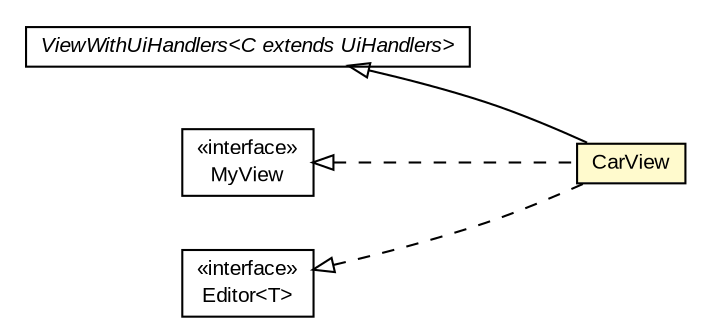 #!/usr/local/bin/dot
#
# Class diagram 
# Generated by UMLGraph version R5_6-24-gf6e263 (http://www.umlgraph.org/)
#

digraph G {
	edge [fontname="arial",fontsize=10,labelfontname="arial",labelfontsize=10];
	node [fontname="arial",fontsize=10,shape=plaintext];
	nodesep=0.25;
	ranksep=0.5;
	rankdir=LR;
	// com.gwtplatform.mvp.client.ViewWithUiHandlers<C extends com.gwtplatform.mvp.client.UiHandlers>
	c172082 [label=<<table title="com.gwtplatform.mvp.client.ViewWithUiHandlers" border="0" cellborder="1" cellspacing="0" cellpadding="2" port="p" href="../../../../../mvp/client/ViewWithUiHandlers.html">
		<tr><td><table border="0" cellspacing="0" cellpadding="1">
<tr><td align="center" balign="center"><font face="arial italic"> ViewWithUiHandlers&lt;C extends UiHandlers&gt; </font></td></tr>
		</table></td></tr>
		</table>>, URL="../../../../../mvp/client/ViewWithUiHandlers.html", fontname="arial", fontcolor="black", fontsize=10.0];
	// com.gwtplatform.carstore.client.application.cars.car.CarView
	c172390 [label=<<table title="com.gwtplatform.carstore.client.application.cars.car.CarView" border="0" cellborder="1" cellspacing="0" cellpadding="2" port="p" bgcolor="lemonChiffon" href="./CarView.html">
		<tr><td><table border="0" cellspacing="0" cellpadding="1">
<tr><td align="center" balign="center"> CarView </td></tr>
		</table></td></tr>
		</table>>, URL="./CarView.html", fontname="arial", fontcolor="black", fontsize=10.0];
	// com.gwtplatform.carstore.client.application.cars.car.CarPresenter.MyView
	c172400 [label=<<table title="com.gwtplatform.carstore.client.application.cars.car.CarPresenter.MyView" border="0" cellborder="1" cellspacing="0" cellpadding="2" port="p" href="./CarPresenter.MyView.html">
		<tr><td><table border="0" cellspacing="0" cellpadding="1">
<tr><td align="center" balign="center"> &#171;interface&#187; </td></tr>
<tr><td align="center" balign="center"> MyView </td></tr>
		</table></td></tr>
		</table>>, URL="./CarPresenter.MyView.html", fontname="arial", fontcolor="black", fontsize=10.0];
	//com.gwtplatform.carstore.client.application.cars.car.CarView extends com.gwtplatform.mvp.client.ViewWithUiHandlers<com.gwtplatform.carstore.client.application.cars.car.CarUiHandlers>
	c172082:p -> c172390:p [dir=back,arrowtail=empty];
	//com.gwtplatform.carstore.client.application.cars.car.CarView implements com.gwtplatform.carstore.client.application.cars.car.CarPresenter.MyView
	c172400:p -> c172390:p [dir=back,arrowtail=empty,style=dashed];
	//com.gwtplatform.carstore.client.application.cars.car.CarView implements com.google.gwt.editor.client.Editor<T>
	c172624:p -> c172390:p [dir=back,arrowtail=empty,style=dashed];
	// com.google.gwt.editor.client.Editor<T>
	c172624 [label=<<table title="com.google.gwt.editor.client.Editor" border="0" cellborder="1" cellspacing="0" cellpadding="2" port="p" href="http://google-web-toolkit.googlecode.com/svn/javadoc/latest/com/google/gwt/editor/client/Editor.html">
		<tr><td><table border="0" cellspacing="0" cellpadding="1">
<tr><td align="center" balign="center"> &#171;interface&#187; </td></tr>
<tr><td align="center" balign="center"> Editor&lt;T&gt; </td></tr>
		</table></td></tr>
		</table>>, URL="http://google-web-toolkit.googlecode.com/svn/javadoc/latest/com/google/gwt/editor/client/Editor.html", fontname="arial", fontcolor="black", fontsize=10.0];
}

